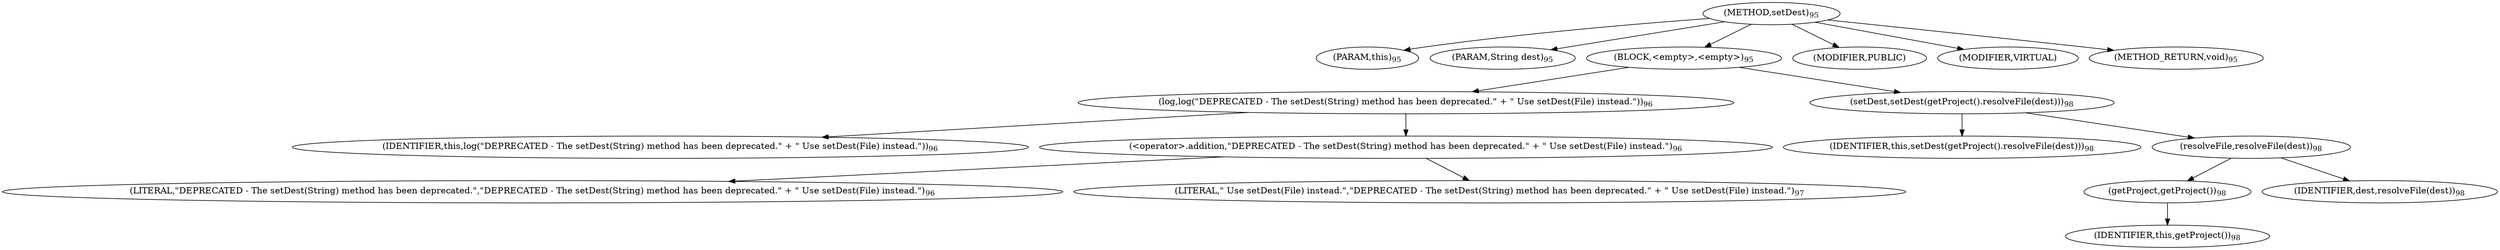 digraph "setDest" {  
"52" [label = <(METHOD,setDest)<SUB>95</SUB>> ]
"8" [label = <(PARAM,this)<SUB>95</SUB>> ]
"53" [label = <(PARAM,String dest)<SUB>95</SUB>> ]
"54" [label = <(BLOCK,&lt;empty&gt;,&lt;empty&gt;)<SUB>95</SUB>> ]
"55" [label = <(log,log(&quot;DEPRECATED - The setDest(String) method has been deprecated.&quot; + &quot; Use setDest(File) instead.&quot;))<SUB>96</SUB>> ]
"7" [label = <(IDENTIFIER,this,log(&quot;DEPRECATED - The setDest(String) method has been deprecated.&quot; + &quot; Use setDest(File) instead.&quot;))<SUB>96</SUB>> ]
"56" [label = <(&lt;operator&gt;.addition,&quot;DEPRECATED - The setDest(String) method has been deprecated.&quot; + &quot; Use setDest(File) instead.&quot;)<SUB>96</SUB>> ]
"57" [label = <(LITERAL,&quot;DEPRECATED - The setDest(String) method has been deprecated.&quot;,&quot;DEPRECATED - The setDest(String) method has been deprecated.&quot; + &quot; Use setDest(File) instead.&quot;)<SUB>96</SUB>> ]
"58" [label = <(LITERAL,&quot; Use setDest(File) instead.&quot;,&quot;DEPRECATED - The setDest(String) method has been deprecated.&quot; + &quot; Use setDest(File) instead.&quot;)<SUB>97</SUB>> ]
"59" [label = <(setDest,setDest(getProject().resolveFile(dest)))<SUB>98</SUB>> ]
"10" [label = <(IDENTIFIER,this,setDest(getProject().resolveFile(dest)))<SUB>98</SUB>> ]
"60" [label = <(resolveFile,resolveFile(dest))<SUB>98</SUB>> ]
"61" [label = <(getProject,getProject())<SUB>98</SUB>> ]
"9" [label = <(IDENTIFIER,this,getProject())<SUB>98</SUB>> ]
"62" [label = <(IDENTIFIER,dest,resolveFile(dest))<SUB>98</SUB>> ]
"63" [label = <(MODIFIER,PUBLIC)> ]
"64" [label = <(MODIFIER,VIRTUAL)> ]
"65" [label = <(METHOD_RETURN,void)<SUB>95</SUB>> ]
  "52" -> "8" 
  "52" -> "53" 
  "52" -> "54" 
  "52" -> "63" 
  "52" -> "64" 
  "52" -> "65" 
  "54" -> "55" 
  "54" -> "59" 
  "55" -> "7" 
  "55" -> "56" 
  "56" -> "57" 
  "56" -> "58" 
  "59" -> "10" 
  "59" -> "60" 
  "60" -> "61" 
  "60" -> "62" 
  "61" -> "9" 
}
